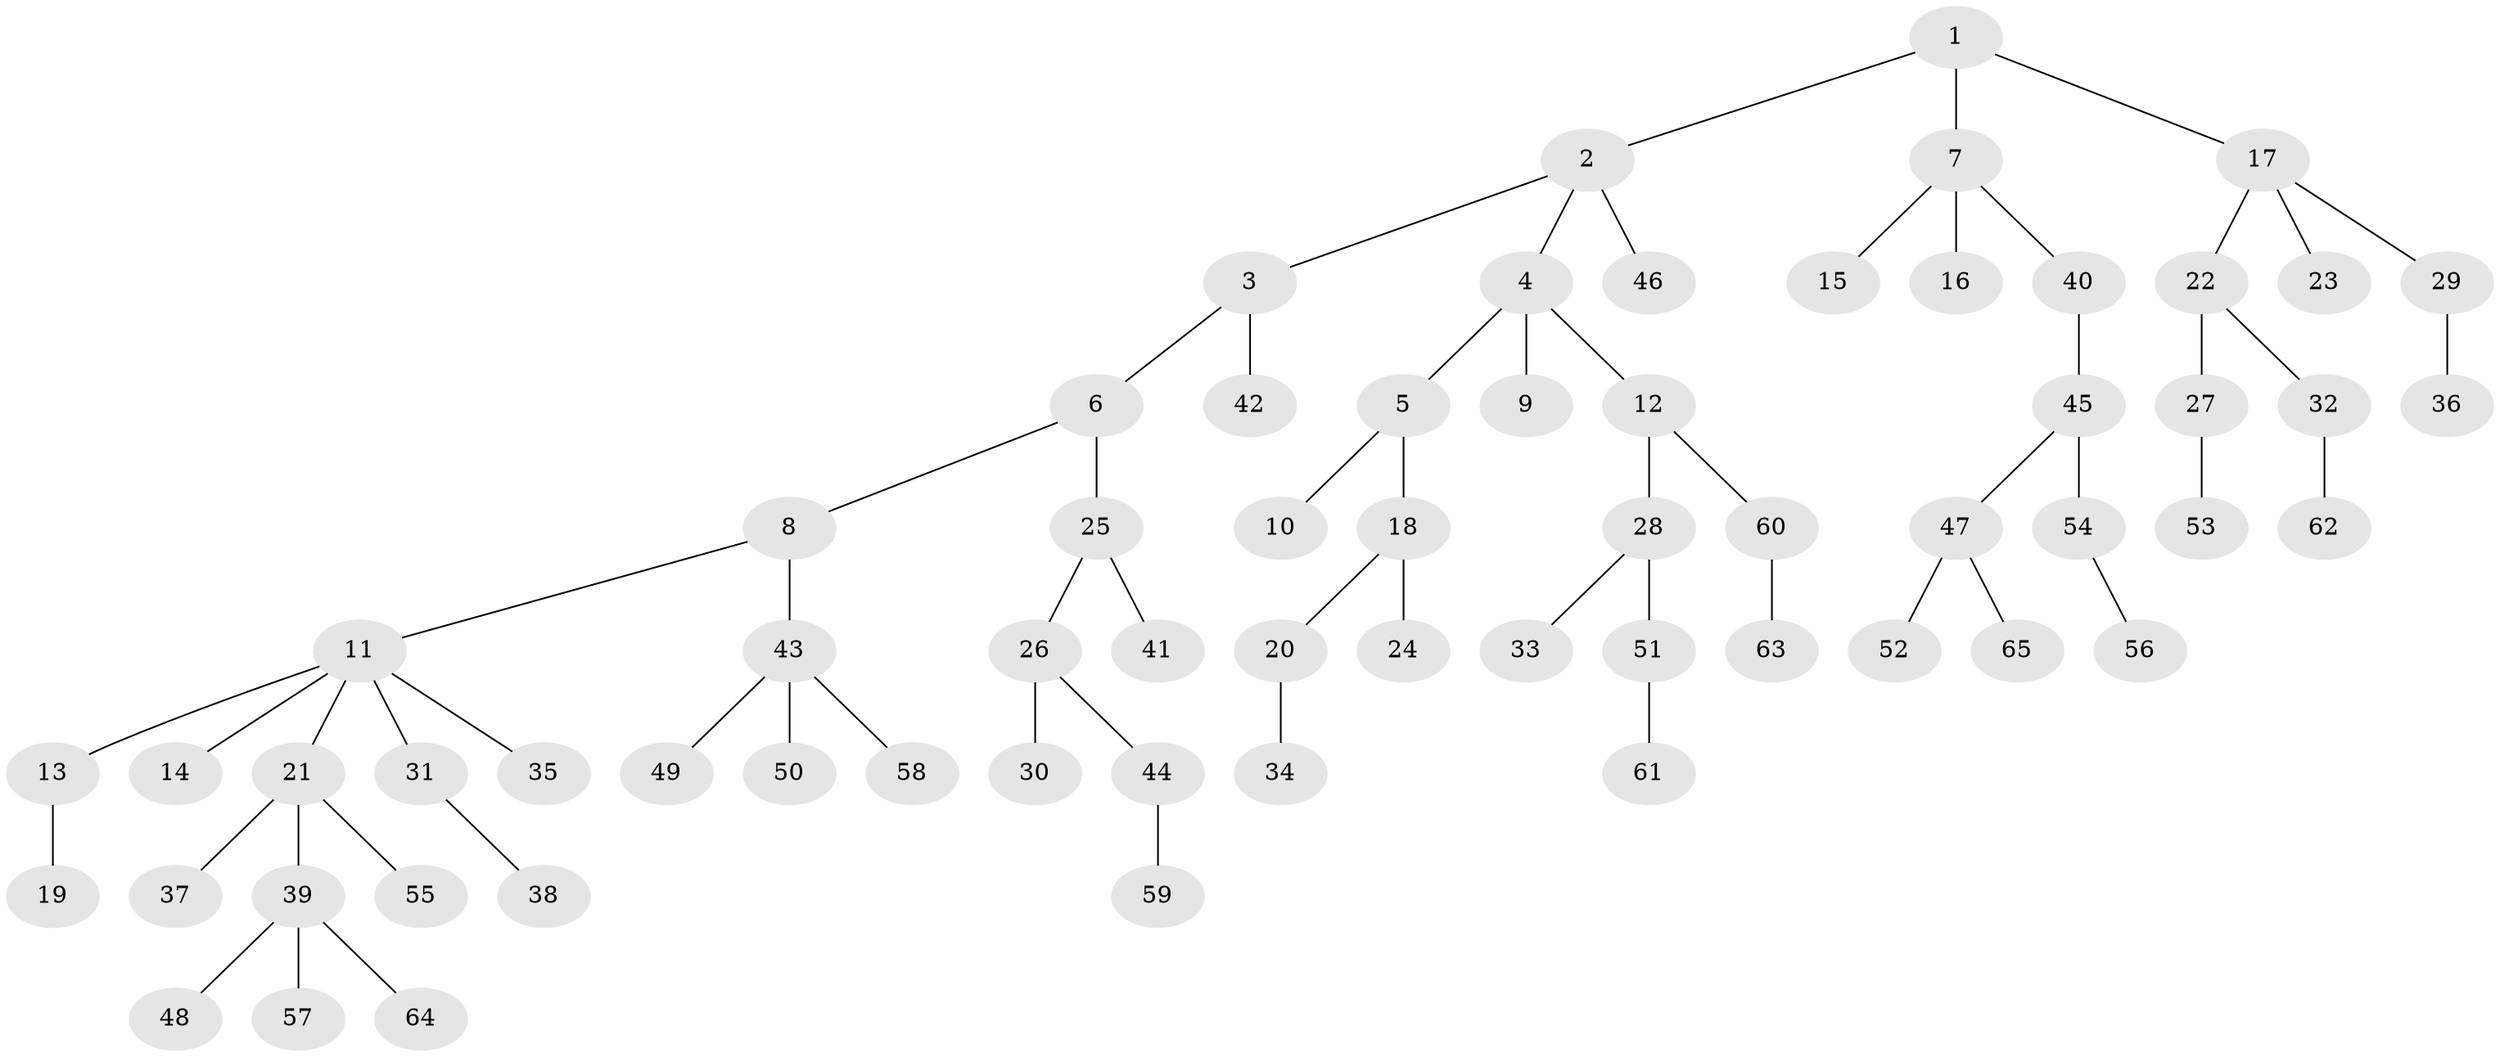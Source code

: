 // coarse degree distribution, {5: 0.044444444444444446, 6: 0.022222222222222223, 2: 0.13333333333333333, 4: 0.044444444444444446, 3: 0.2, 1: 0.5555555555555556}
// Generated by graph-tools (version 1.1) at 2025/24/03/03/25 07:24:05]
// undirected, 65 vertices, 64 edges
graph export_dot {
graph [start="1"]
  node [color=gray90,style=filled];
  1;
  2;
  3;
  4;
  5;
  6;
  7;
  8;
  9;
  10;
  11;
  12;
  13;
  14;
  15;
  16;
  17;
  18;
  19;
  20;
  21;
  22;
  23;
  24;
  25;
  26;
  27;
  28;
  29;
  30;
  31;
  32;
  33;
  34;
  35;
  36;
  37;
  38;
  39;
  40;
  41;
  42;
  43;
  44;
  45;
  46;
  47;
  48;
  49;
  50;
  51;
  52;
  53;
  54;
  55;
  56;
  57;
  58;
  59;
  60;
  61;
  62;
  63;
  64;
  65;
  1 -- 2;
  1 -- 7;
  1 -- 17;
  2 -- 3;
  2 -- 4;
  2 -- 46;
  3 -- 6;
  3 -- 42;
  4 -- 5;
  4 -- 9;
  4 -- 12;
  5 -- 10;
  5 -- 18;
  6 -- 8;
  6 -- 25;
  7 -- 15;
  7 -- 16;
  7 -- 40;
  8 -- 11;
  8 -- 43;
  11 -- 13;
  11 -- 14;
  11 -- 21;
  11 -- 31;
  11 -- 35;
  12 -- 28;
  12 -- 60;
  13 -- 19;
  17 -- 22;
  17 -- 23;
  17 -- 29;
  18 -- 20;
  18 -- 24;
  20 -- 34;
  21 -- 37;
  21 -- 39;
  21 -- 55;
  22 -- 27;
  22 -- 32;
  25 -- 26;
  25 -- 41;
  26 -- 30;
  26 -- 44;
  27 -- 53;
  28 -- 33;
  28 -- 51;
  29 -- 36;
  31 -- 38;
  32 -- 62;
  39 -- 48;
  39 -- 57;
  39 -- 64;
  40 -- 45;
  43 -- 49;
  43 -- 50;
  43 -- 58;
  44 -- 59;
  45 -- 47;
  45 -- 54;
  47 -- 52;
  47 -- 65;
  51 -- 61;
  54 -- 56;
  60 -- 63;
}
